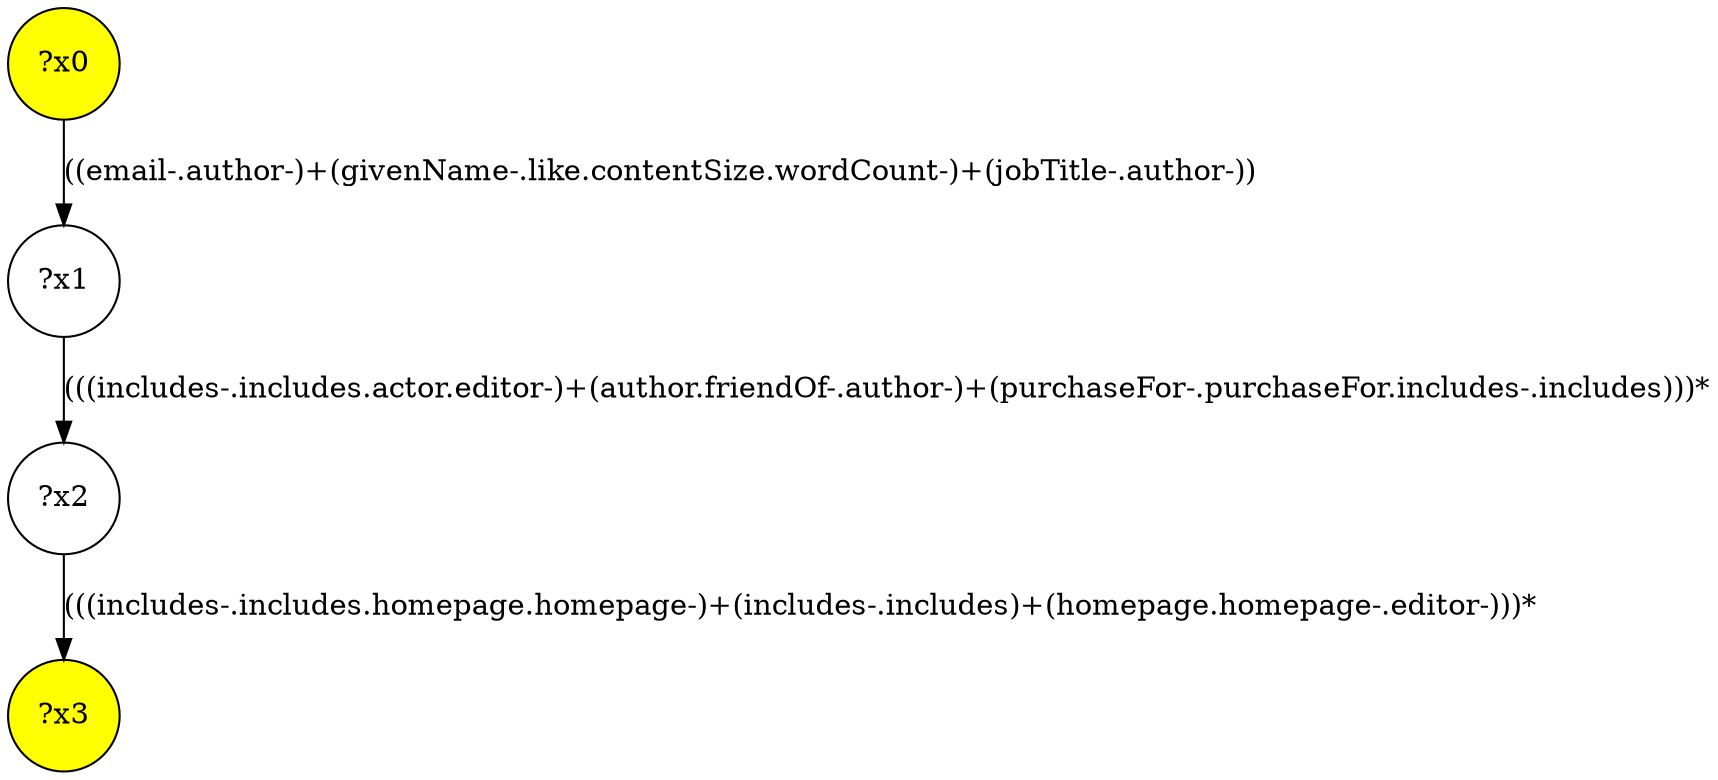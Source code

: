 digraph g {
	x0 [fillcolor="yellow", style="filled," shape=circle, label="?x0"];
	x3 [fillcolor="yellow", style="filled," shape=circle, label="?x3"];
	x1 [shape=circle, label="?x1"];
	x0 -> x1 [label="((email-.author-)+(givenName-.like.contentSize.wordCount-)+(jobTitle-.author-))"];
	x2 [shape=circle, label="?x2"];
	x1 -> x2 [label="(((includes-.includes.actor.editor-)+(author.friendOf-.author-)+(purchaseFor-.purchaseFor.includes-.includes)))*"];
	x2 -> x3 [label="(((includes-.includes.homepage.homepage-)+(includes-.includes)+(homepage.homepage-.editor-)))*"];
}
